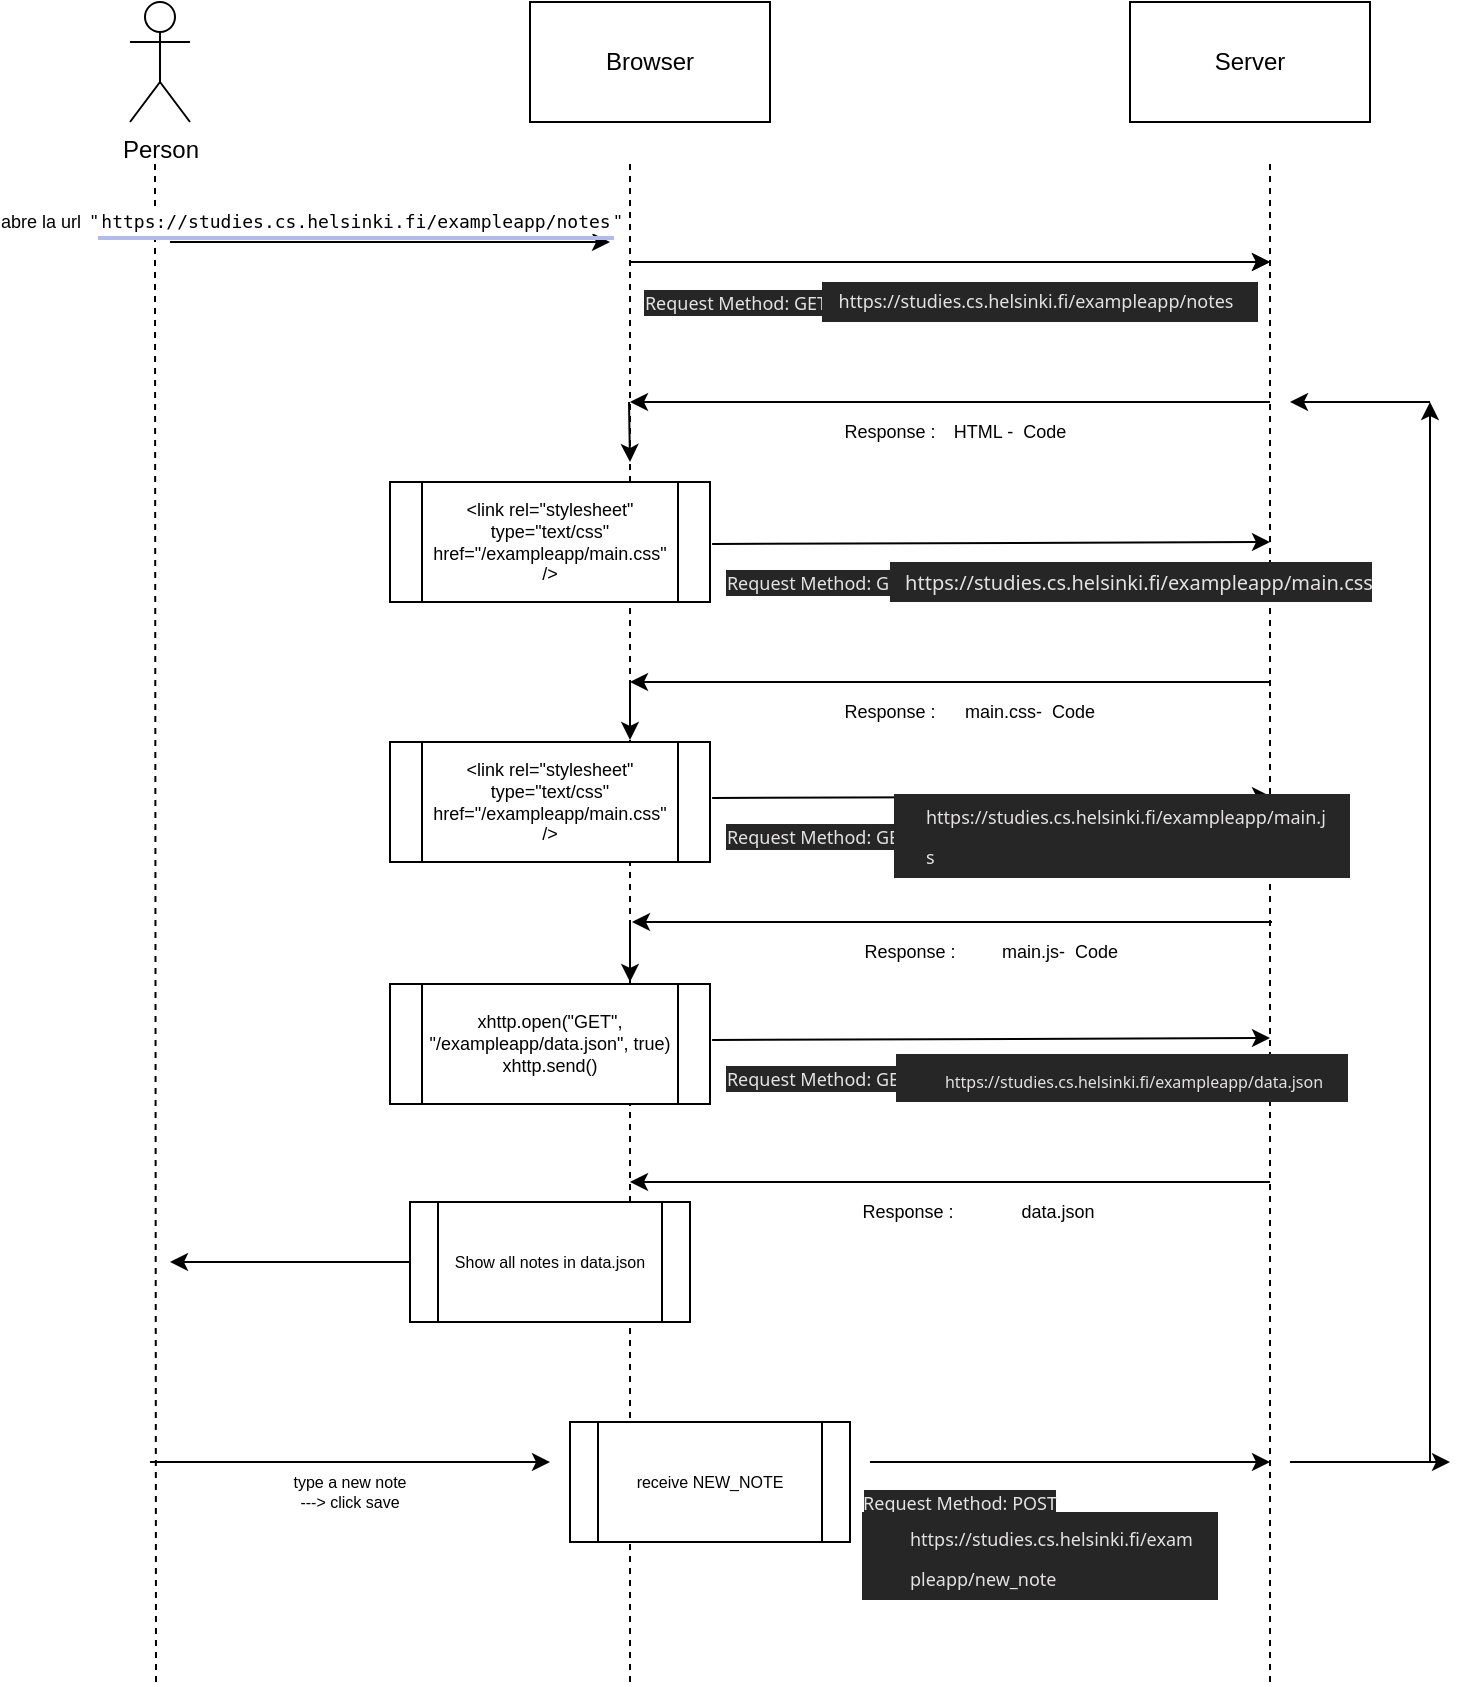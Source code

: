 <mxfile>
    <diagram id="vSHlmyo73VDuBXHP0M1O" name="Page-1">
        <mxGraphModel dx="1131" dy="825" grid="1" gridSize="10" guides="1" tooltips="1" connect="1" arrows="1" fold="1" page="1" pageScale="1" pageWidth="850" pageHeight="1100" math="0" shadow="0">
            <root>
                <mxCell id="0"/>
                <mxCell id="1" parent="0"/>
                <mxCell id="2" value="Person" style="shape=umlActor;verticalLabelPosition=bottom;verticalAlign=top;html=1;outlineConnect=0;" vertex="1" parent="1">
                    <mxGeometry x="110" y="40" width="30" height="60" as="geometry"/>
                </mxCell>
                <mxCell id="3" value="Browser" style="rounded=0;whiteSpace=wrap;html=1;" vertex="1" parent="1">
                    <mxGeometry x="310" y="40" width="120" height="60" as="geometry"/>
                </mxCell>
                <mxCell id="4" value="Server&lt;br&gt;" style="rounded=0;whiteSpace=wrap;html=1;" vertex="1" parent="1">
                    <mxGeometry x="610" y="40" width="120" height="60" as="geometry"/>
                </mxCell>
                <mxCell id="5" value="" style="endArrow=none;dashed=1;html=1;" edge="1" parent="1">
                    <mxGeometry width="50" height="50" relative="1" as="geometry">
                        <mxPoint x="123" y="880" as="sourcePoint"/>
                        <mxPoint x="122.5" y="120" as="targetPoint"/>
                        <Array as="points">
                            <mxPoint x="122.5" y="170"/>
                        </Array>
                    </mxGeometry>
                </mxCell>
                <mxCell id="6" value="" style="endArrow=none;dashed=1;html=1;" edge="1" parent="1">
                    <mxGeometry width="50" height="50" relative="1" as="geometry">
                        <mxPoint x="360" y="880" as="sourcePoint"/>
                        <mxPoint x="360" y="120" as="targetPoint"/>
                        <Array as="points">
                            <mxPoint x="360" y="170"/>
                        </Array>
                    </mxGeometry>
                </mxCell>
                <mxCell id="7" value="" style="endArrow=none;dashed=1;html=1;" edge="1" parent="1">
                    <mxGeometry width="50" height="50" relative="1" as="geometry">
                        <mxPoint x="680" y="880" as="sourcePoint"/>
                        <mxPoint x="680" y="120" as="targetPoint"/>
                        <Array as="points">
                            <mxPoint x="680" y="170"/>
                        </Array>
                    </mxGeometry>
                </mxCell>
                <mxCell id="8" value="" style="endArrow=classic;html=1;" edge="1" parent="1">
                    <mxGeometry width="50" height="50" relative="1" as="geometry">
                        <mxPoint x="130" y="160" as="sourcePoint"/>
                        <mxPoint x="350" y="160" as="targetPoint"/>
                    </mxGeometry>
                </mxCell>
                <mxCell id="9" value="abre la url&amp;nbsp; &quot;&lt;a style=&quot;box-sizing: inherit; background-color: transparent; color: var(--color-text); text-decoration-line: none; border-width: 0px 0px 2px; border-color: rgb(178, 187, 240); border-image: initial; border-style: solid; padding: 2px; font-family: &amp;quot;IBM Plex Sans&amp;quot;, monospace; font-size: 9px; text-align: left;&quot; target=&quot;_blank&quot; href=&quot;https://studies.cs.helsinki.fi/exampleapp/notes&quot;&gt;https://studies.cs.helsinki.fi/exampleapp/notes&lt;/a&gt;&quot;" style="edgeLabel;html=1;align=center;verticalAlign=middle;resizable=0;points=[];fontSize=9;spacingRight=-18;spacingLeft=2;" vertex="1" connectable="0" parent="8">
                    <mxGeometry x="0.336" y="-5" relative="1" as="geometry">
                        <mxPoint x="-87" y="-15" as="offset"/>
                    </mxGeometry>
                </mxCell>
                <mxCell id="10" value="" style="endArrow=classic;html=1;fontSize=9;" edge="1" parent="1">
                    <mxGeometry width="50" height="50" relative="1" as="geometry">
                        <mxPoint x="360" y="170" as="sourcePoint"/>
                        <mxPoint x="680" y="170" as="targetPoint"/>
                    </mxGeometry>
                </mxCell>
                <mxCell id="13" value="&lt;div style=&quot;display: flex; line-height: 20px; padding-left: 8px; gap: 12px; user-select: text; margin-top: 2px; color: rgb(228, 226, 227); font-family: system-ui, sans-serif; font-size: 9px; text-align: start; background-color: rgb(38, 38, 39);&quot; class=&quot;row&quot;&gt;&lt;div style=&quot;word-break: break-all; display: flex; align-items: center; gap: 2px; font-size: 9px;&quot; class=&quot;header-value&quot;&gt;https://studies.cs.helsinki.fi/exampleapp/notes&lt;/div&gt;&lt;div style=&quot;font-size: 9px;&quot;&gt;&lt;br style=&quot;font-size: 9px;&quot;&gt;&lt;/div&gt;&lt;/div&gt;&lt;div style=&quot;display: flex; line-height: 20px; padding-left: 8px; gap: 12px; user-select: text; color: rgb(228, 226, 227); font-family: system-ui, sans-serif; font-size: 9px; text-align: start; background-color: rgb(38, 38, 39);&quot; class=&quot;row&quot;&gt;&lt;/div&gt;" style="text;html=1;strokeColor=none;fillColor=none;align=center;verticalAlign=middle;whiteSpace=wrap;rounded=0;fontSize=9;" vertex="1" parent="1">
                    <mxGeometry x="450" y="173" width="230" height="30" as="geometry"/>
                </mxCell>
                <mxCell id="14" value="&lt;br style=&quot;&quot;&gt;&lt;span style=&quot;color: rgb(228, 226, 227); font-family: system-ui, sans-serif; text-align: start; text-transform: capitalize; background-color: rgb(38, 38, 39);&quot;&gt;Request Method&lt;/span&gt;&lt;span style=&quot;color: rgb(228, 226, 227); font-family: system-ui, sans-serif; text-align: start; text-transform: capitalize; background-color: rgb(38, 38, 39);&quot;&gt;:&amp;nbsp;&lt;/span&gt;&lt;span style=&quot;color: rgb(228, 226, 227); font-family: system-ui, sans-serif; text-align: start; background-color: rgb(38, 38, 39);&quot;&gt;GET&lt;/span&gt;" style="text;html=1;strokeColor=none;fillColor=none;align=center;verticalAlign=middle;whiteSpace=wrap;rounded=0;fontSize=9;" vertex="1" parent="1">
                    <mxGeometry x="338" y="170" width="150" height="30" as="geometry"/>
                </mxCell>
                <mxCell id="15" value="" style="endArrow=classic;html=1;fontSize=9;" edge="1" parent="1">
                    <mxGeometry width="50" height="50" relative="1" as="geometry">
                        <mxPoint x="680" y="240" as="sourcePoint"/>
                        <mxPoint x="360" y="240" as="targetPoint"/>
                    </mxGeometry>
                </mxCell>
                <mxCell id="17" value="Response :" style="text;html=1;strokeColor=none;fillColor=none;align=center;verticalAlign=middle;whiteSpace=wrap;rounded=0;fontSize=9;rotation=0;" vertex="1" parent="1">
                    <mxGeometry x="460" y="240" width="60" height="30" as="geometry"/>
                </mxCell>
                <mxCell id="18" value="HTML -&amp;nbsp; Code" style="text;html=1;strokeColor=none;fillColor=none;align=center;verticalAlign=middle;whiteSpace=wrap;rounded=0;fontSize=9;" vertex="1" parent="1">
                    <mxGeometry x="520" y="240" width="60" height="30" as="geometry"/>
                </mxCell>
                <mxCell id="19" value="&amp;lt;link rel=&quot;stylesheet&quot; type=&quot;text/css&quot; href=&quot;/exampleapp/main.css&quot; /&amp;gt;" style="shape=process;whiteSpace=wrap;html=1;backgroundOutline=1;fontSize=9;" vertex="1" parent="1">
                    <mxGeometry x="240" y="280" width="160" height="60" as="geometry"/>
                </mxCell>
                <mxCell id="22" value="" style="endArrow=classic;html=1;fontSize=9;" edge="1" parent="1">
                    <mxGeometry width="50" height="50" relative="1" as="geometry">
                        <mxPoint x="360" y="170" as="sourcePoint"/>
                        <mxPoint x="680" y="170" as="targetPoint"/>
                    </mxGeometry>
                </mxCell>
                <mxCell id="23" value="&lt;div style=&quot;display: flex; line-height: 20px; padding-left: 8px; gap: 12px; user-select: text; margin-top: 2px; color: rgb(228, 226, 227); font-family: system-ui, sans-serif; font-size: 9px; text-align: start; background-color: rgb(38, 38, 39);&quot; class=&quot;row&quot;&gt;&lt;div style=&quot;word-break: break-all; display: flex; align-items: center; gap: 2px; font-size: 9px;&quot; class=&quot;header-value&quot;&gt;https://studies.cs.helsinki.fi/exampleapp/notes&lt;/div&gt;&lt;div style=&quot;font-size: 9px;&quot;&gt;&lt;br style=&quot;font-size: 9px;&quot;&gt;&lt;/div&gt;&lt;/div&gt;&lt;div style=&quot;display: flex; line-height: 20px; padding-left: 8px; gap: 12px; user-select: text; color: rgb(228, 226, 227); font-family: system-ui, sans-serif; font-size: 9px; text-align: start; background-color: rgb(38, 38, 39);&quot; class=&quot;row&quot;&gt;&lt;/div&gt;" style="text;html=1;strokeColor=none;fillColor=none;align=center;verticalAlign=middle;whiteSpace=wrap;rounded=0;fontSize=9;" vertex="1" parent="1">
                    <mxGeometry x="450" y="173" width="230" height="30" as="geometry"/>
                </mxCell>
                <mxCell id="24" value="&lt;br style=&quot;&quot;&gt;&lt;span style=&quot;color: rgb(228, 226, 227); font-family: system-ui, sans-serif; text-align: start; text-transform: capitalize; background-color: rgb(38, 38, 39);&quot;&gt;Request Method&lt;/span&gt;&lt;span style=&quot;color: rgb(228, 226, 227); font-family: system-ui, sans-serif; text-align: start; text-transform: capitalize; background-color: rgb(38, 38, 39);&quot;&gt;:&amp;nbsp;&lt;/span&gt;&lt;span style=&quot;color: rgb(228, 226, 227); font-family: system-ui, sans-serif; text-align: start; background-color: rgb(38, 38, 39);&quot;&gt;GET&lt;/span&gt;" style="text;html=1;strokeColor=none;fillColor=none;align=center;verticalAlign=middle;whiteSpace=wrap;rounded=0;fontSize=9;" vertex="1" parent="1">
                    <mxGeometry x="379" y="310" width="150" height="30" as="geometry"/>
                </mxCell>
                <mxCell id="25" value="" style="endArrow=classic;html=1;fontSize=9;exitX=0.147;exitY=0.033;exitDx=0;exitDy=0;exitPerimeter=0;" edge="1" parent="1" source="24">
                    <mxGeometry width="50" height="50" relative="1" as="geometry">
                        <mxPoint x="410" y="310" as="sourcePoint"/>
                        <mxPoint x="680" y="310" as="targetPoint"/>
                    </mxGeometry>
                </mxCell>
                <mxCell id="26" value="&lt;div style=&quot;display: flex; line-height: 20px; padding-left: 8px; gap: 12px; user-select: text; margin-top: 2px; color: rgb(228, 226, 227); font-family: system-ui, sans-serif; font-size: 10px; text-align: start; background-color: rgb(38, 38, 39);&quot; class=&quot;row&quot;&gt;&lt;div style=&quot;font-size: 10px;&quot;&gt;&lt;span style=&quot;font-size: 10px;&quot;&gt;https://studies.cs.helsinki.fi/exampleapp/main.css&lt;/span&gt;&lt;br style=&quot;font-size: 10px;&quot;&gt;&lt;/div&gt;&lt;/div&gt;&lt;div style=&quot;display: flex; line-height: 20px; padding-left: 8px; gap: 12px; user-select: text; color: rgb(228, 226, 227); font-family: system-ui, sans-serif; font-size: 10px; text-align: start; background-color: rgb(38, 38, 39);&quot; class=&quot;row&quot;&gt;&lt;/div&gt;" style="text;html=1;strokeColor=none;fillColor=none;align=center;verticalAlign=middle;whiteSpace=wrap;rounded=0;fontSize=10;" vertex="1" parent="1">
                    <mxGeometry x="500" y="313" width="221" height="30" as="geometry"/>
                </mxCell>
                <mxCell id="27" value="" style="endArrow=classic;html=1;fontSize=9;" edge="1" parent="1">
                    <mxGeometry width="50" height="50" relative="1" as="geometry">
                        <mxPoint x="680" y="380" as="sourcePoint"/>
                        <mxPoint x="360" y="380" as="targetPoint"/>
                    </mxGeometry>
                </mxCell>
                <mxCell id="28" value="&amp;lt;link rel=&quot;stylesheet&quot; type=&quot;text/css&quot; href=&quot;/exampleapp/main.css&quot; /&amp;gt;" style="shape=process;whiteSpace=wrap;html=1;backgroundOutline=1;fontSize=9;" vertex="1" parent="1">
                    <mxGeometry x="240" y="410" width="160" height="60" as="geometry"/>
                </mxCell>
                <mxCell id="29" value="Response :" style="text;html=1;strokeColor=none;fillColor=none;align=center;verticalAlign=middle;whiteSpace=wrap;rounded=0;fontSize=9;rotation=0;" vertex="1" parent="1">
                    <mxGeometry x="460" y="380" width="60" height="30" as="geometry"/>
                </mxCell>
                <mxCell id="30" value="main.css-&amp;nbsp; Code" style="text;html=1;strokeColor=none;fillColor=none;align=center;verticalAlign=middle;whiteSpace=wrap;rounded=0;fontSize=9;" vertex="1" parent="1">
                    <mxGeometry x="520" y="380" width="80" height="30" as="geometry"/>
                </mxCell>
                <mxCell id="31" value="" style="endArrow=classic;html=1;fontSize=10;" edge="1" parent="1">
                    <mxGeometry width="50" height="50" relative="1" as="geometry">
                        <mxPoint x="360" y="379" as="sourcePoint"/>
                        <mxPoint x="360" y="409" as="targetPoint"/>
                    </mxGeometry>
                </mxCell>
                <mxCell id="33" value="" style="endArrow=classic;html=1;fontSize=10;" edge="1" parent="1">
                    <mxGeometry width="50" height="50" relative="1" as="geometry">
                        <mxPoint x="359.5" y="240" as="sourcePoint"/>
                        <mxPoint x="360" y="270" as="targetPoint"/>
                    </mxGeometry>
                </mxCell>
                <mxCell id="34" value="&lt;br style=&quot;&quot;&gt;&lt;span style=&quot;color: rgb(228, 226, 227); font-family: system-ui, sans-serif; text-align: start; text-transform: capitalize; background-color: rgb(38, 38, 39);&quot;&gt;Request Method&lt;/span&gt;&lt;span style=&quot;color: rgb(228, 226, 227); font-family: system-ui, sans-serif; text-align: start; text-transform: capitalize; background-color: rgb(38, 38, 39);&quot;&gt;:&amp;nbsp;&lt;/span&gt;&lt;span style=&quot;color: rgb(228, 226, 227); font-family: system-ui, sans-serif; text-align: start; background-color: rgb(38, 38, 39);&quot;&gt;GET&lt;/span&gt;" style="text;html=1;strokeColor=none;fillColor=none;align=center;verticalAlign=middle;whiteSpace=wrap;rounded=0;fontSize=9;" vertex="1" parent="1">
                    <mxGeometry x="379" y="437" width="150" height="30" as="geometry"/>
                </mxCell>
                <mxCell id="35" value="" style="endArrow=classic;html=1;fontSize=9;exitX=0.147;exitY=0.033;exitDx=0;exitDy=0;exitPerimeter=0;" edge="1" parent="1" source="34">
                    <mxGeometry width="50" height="50" relative="1" as="geometry">
                        <mxPoint x="410" y="437" as="sourcePoint"/>
                        <mxPoint x="680" y="437" as="targetPoint"/>
                    </mxGeometry>
                </mxCell>
                <mxCell id="36" value="&lt;div style=&quot;display: flex; line-height: 20px; padding-left: 8px; gap: 12px; user-select: text; margin-top: 2px; color: rgb(228, 226, 227); font-family: system-ui, sans-serif; font-size: 10px; text-align: start; background-color: rgb(38, 38, 39);&quot; class=&quot;row&quot;&gt;&lt;div style=&quot;font-size: 10px;&quot;&gt;&lt;div style=&quot;display: flex; line-height: 20px; padding-left: 8px; gap: 12px; user-select: text; margin-top: 2px; font-size: 9px;&quot; class=&quot;row&quot;&gt;&lt;div style=&quot;word-break: break-all; display: flex; align-items: center; gap: 2px;&quot; class=&quot;header-value&quot;&gt;https://studies.cs.helsinki.fi/exampleapp/main.js&lt;/div&gt;&lt;div&gt;&lt;br&gt;&lt;/div&gt;&lt;/div&gt;&lt;div style=&quot;display: flex; line-height: 20px; padding-left: 8px; gap: 12px; user-select: text; font-size: 12px;&quot; class=&quot;row&quot;&gt;&lt;/div&gt;&lt;/div&gt;&lt;/div&gt;&lt;div style=&quot;display: flex; line-height: 20px; padding-left: 8px; gap: 12px; user-select: text; color: rgb(228, 226, 227); font-family: system-ui, sans-serif; font-size: 10px; text-align: start; background-color: rgb(38, 38, 39);&quot; class=&quot;row&quot;&gt;&lt;/div&gt;" style="text;html=1;strokeColor=none;fillColor=none;align=center;verticalAlign=middle;whiteSpace=wrap;rounded=0;fontSize=10;" vertex="1" parent="1">
                    <mxGeometry x="491" y="440" width="230" height="30" as="geometry"/>
                </mxCell>
                <mxCell id="37" value="" style="endArrow=classic;html=1;fontSize=9;" edge="1" parent="1">
                    <mxGeometry width="50" height="50" relative="1" as="geometry">
                        <mxPoint x="681" y="500" as="sourcePoint"/>
                        <mxPoint x="361" y="500" as="targetPoint"/>
                    </mxGeometry>
                </mxCell>
                <mxCell id="38" value="Response :" style="text;html=1;strokeColor=none;fillColor=none;align=center;verticalAlign=middle;whiteSpace=wrap;rounded=0;fontSize=9;rotation=0;" vertex="1" parent="1">
                    <mxGeometry x="470" y="500" width="60" height="30" as="geometry"/>
                </mxCell>
                <mxCell id="39" value="main.js-&amp;nbsp; Code" style="text;html=1;strokeColor=none;fillColor=none;align=center;verticalAlign=middle;whiteSpace=wrap;rounded=0;fontSize=9;" vertex="1" parent="1">
                    <mxGeometry x="530" y="500" width="90" height="30" as="geometry"/>
                </mxCell>
                <mxCell id="40" value="&lt;div&gt;xhttp.open(&quot;GET&quot;, &quot;/exampleapp/data.json&quot;, true)&lt;/div&gt;&lt;div&gt;xhttp.send()&lt;/div&gt;" style="shape=process;whiteSpace=wrap;html=1;backgroundOutline=1;fontSize=9;" vertex="1" parent="1">
                    <mxGeometry x="240" y="531" width="160" height="60" as="geometry"/>
                </mxCell>
                <mxCell id="41" value="" style="endArrow=classic;html=1;fontSize=10;" edge="1" parent="1">
                    <mxGeometry width="50" height="50" relative="1" as="geometry">
                        <mxPoint x="360" y="500" as="sourcePoint"/>
                        <mxPoint x="360" y="530" as="targetPoint"/>
                    </mxGeometry>
                </mxCell>
                <mxCell id="42" value="&lt;br style=&quot;&quot;&gt;&lt;span style=&quot;color: rgb(228, 226, 227); font-family: system-ui, sans-serif; text-align: start; text-transform: capitalize; background-color: rgb(38, 38, 39);&quot;&gt;Request Method&lt;/span&gt;&lt;span style=&quot;color: rgb(228, 226, 227); font-family: system-ui, sans-serif; text-align: start; text-transform: capitalize; background-color: rgb(38, 38, 39);&quot;&gt;:&amp;nbsp;&lt;/span&gt;&lt;span style=&quot;color: rgb(228, 226, 227); font-family: system-ui, sans-serif; text-align: start; background-color: rgb(38, 38, 39);&quot;&gt;GET&lt;/span&gt;" style="text;html=1;strokeColor=none;fillColor=none;align=center;verticalAlign=middle;whiteSpace=wrap;rounded=0;fontSize=9;" vertex="1" parent="1">
                    <mxGeometry x="379" y="558" width="150" height="30" as="geometry"/>
                </mxCell>
                <mxCell id="43" value="" style="endArrow=classic;html=1;fontSize=9;exitX=0.147;exitY=0.033;exitDx=0;exitDy=0;exitPerimeter=0;" edge="1" parent="1" source="42">
                    <mxGeometry width="50" height="50" relative="1" as="geometry">
                        <mxPoint x="410" y="558" as="sourcePoint"/>
                        <mxPoint x="680" y="558" as="targetPoint"/>
                    </mxGeometry>
                </mxCell>
                <mxCell id="44" value="&lt;div style=&quot;display: flex; line-height: 20px; padding-left: 8px; gap: 12px; user-select: text; margin-top: 2px; color: rgb(228, 226, 227); font-family: system-ui, sans-serif; font-size: 10px; text-align: start; background-color: rgb(38, 38, 39);&quot; class=&quot;row&quot;&gt;&lt;div style=&quot;font-size: 10px;&quot;&gt;&lt;div style=&quot;display: flex; line-height: 20px; padding-left: 8px; gap: 12px; user-select: text; margin-top: 2px; font-size: 9px;&quot; class=&quot;row&quot;&gt;&lt;div&gt;&lt;div style=&quot;display: flex; line-height: 20px; padding-left: 8px; gap: 12px; user-select: text; margin-top: 2px; font-size: 8px;&quot; class=&quot;row&quot;&gt;&lt;div style=&quot;word-break: break-all; display: flex; align-items: center; gap: 2px;&quot; class=&quot;header-value&quot;&gt;https://studies.cs.helsinki.fi/exampleapp/data.json&lt;/div&gt;&lt;div&gt;&lt;br&gt;&lt;/div&gt;&lt;/div&gt;&lt;div style=&quot;display: flex; line-height: 20px; padding-left: 8px; gap: 12px; user-select: text; font-size: 12px;&quot; class=&quot;row&quot;&gt;&lt;/div&gt;&lt;/div&gt;&lt;/div&gt;&lt;div style=&quot;display: flex; line-height: 20px; padding-left: 8px; gap: 12px; user-select: text; font-size: 12px;&quot; class=&quot;row&quot;&gt;&lt;/div&gt;&lt;/div&gt;&lt;/div&gt;&lt;div style=&quot;display: flex; line-height: 20px; padding-left: 8px; gap: 12px; user-select: text; color: rgb(228, 226, 227); font-family: system-ui, sans-serif; font-size: 10px; text-align: start; background-color: rgb(38, 38, 39);&quot; class=&quot;row&quot;&gt;&lt;/div&gt;" style="text;html=1;strokeColor=none;fillColor=none;align=center;verticalAlign=middle;whiteSpace=wrap;rounded=0;fontSize=10;" vertex="1" parent="1">
                    <mxGeometry x="491" y="561" width="230" height="30" as="geometry"/>
                </mxCell>
                <mxCell id="45" value="" style="endArrow=classic;html=1;fontSize=9;" edge="1" parent="1">
                    <mxGeometry width="50" height="50" relative="1" as="geometry">
                        <mxPoint x="680" y="630" as="sourcePoint"/>
                        <mxPoint x="360" y="630" as="targetPoint"/>
                    </mxGeometry>
                </mxCell>
                <mxCell id="46" value="Response :" style="text;html=1;strokeColor=none;fillColor=none;align=center;verticalAlign=middle;whiteSpace=wrap;rounded=0;fontSize=9;rotation=0;" vertex="1" parent="1">
                    <mxGeometry x="469" y="630" width="60" height="30" as="geometry"/>
                </mxCell>
                <mxCell id="47" value="data.json" style="text;html=1;strokeColor=none;fillColor=none;align=center;verticalAlign=middle;whiteSpace=wrap;rounded=0;fontSize=9;" vertex="1" parent="1">
                    <mxGeometry x="529" y="630" width="90" height="30" as="geometry"/>
                </mxCell>
                <mxCell id="48" value="Show all notes in data.json" style="shape=process;whiteSpace=wrap;html=1;backgroundOutline=1;fontSize=8;" vertex="1" parent="1">
                    <mxGeometry x="250" y="640" width="140" height="60" as="geometry"/>
                </mxCell>
                <mxCell id="49" value="" style="endArrow=classic;html=1;fontSize=8;exitX=0;exitY=0.5;exitDx=0;exitDy=0;" edge="1" parent="1" source="48">
                    <mxGeometry width="50" height="50" relative="1" as="geometry">
                        <mxPoint x="240" y="670" as="sourcePoint"/>
                        <mxPoint x="130" y="670" as="targetPoint"/>
                    </mxGeometry>
                </mxCell>
                <mxCell id="50" value="" style="endArrow=classic;html=1;fontSize=8;" edge="1" parent="1">
                    <mxGeometry width="50" height="50" relative="1" as="geometry">
                        <mxPoint x="120" y="770" as="sourcePoint"/>
                        <mxPoint x="320" y="770" as="targetPoint"/>
                    </mxGeometry>
                </mxCell>
                <mxCell id="52" value="type a new note ---&amp;gt; click save" style="text;html=1;strokeColor=none;fillColor=none;align=center;verticalAlign=middle;whiteSpace=wrap;rounded=0;fontSize=8;" vertex="1" parent="1">
                    <mxGeometry x="190" y="770" width="60" height="30" as="geometry"/>
                </mxCell>
                <mxCell id="53" value="receive NEW_NOTE" style="shape=process;whiteSpace=wrap;html=1;backgroundOutline=1;fontSize=8;" vertex="1" parent="1">
                    <mxGeometry x="330" y="750" width="140" height="60" as="geometry"/>
                </mxCell>
                <mxCell id="55" value="" style="endArrow=classic;html=1;fontSize=8;" edge="1" parent="1">
                    <mxGeometry width="50" height="50" relative="1" as="geometry">
                        <mxPoint x="480" y="770" as="sourcePoint"/>
                        <mxPoint x="680" y="770" as="targetPoint"/>
                    </mxGeometry>
                </mxCell>
                <mxCell id="57" value="&lt;br style=&quot;&quot;&gt;&lt;span style=&quot;color: rgb(228, 226, 227); font-family: system-ui, sans-serif; text-align: start; text-transform: capitalize; background-color: rgb(38, 38, 39);&quot;&gt;Request Method&lt;/span&gt;&lt;span style=&quot;color: rgb(228, 226, 227); font-family: system-ui, sans-serif; text-align: start; text-transform: capitalize; background-color: rgb(38, 38, 39);&quot;&gt;:&amp;nbsp;&lt;/span&gt;&lt;span style=&quot;color: rgb(228, 226, 227); font-family: system-ui, sans-serif; text-align: start; background-color: rgb(38, 38, 39);&quot;&gt;POST&lt;/span&gt;" style="text;html=1;strokeColor=none;fillColor=none;align=center;verticalAlign=middle;whiteSpace=wrap;rounded=0;fontSize=9;" vertex="1" parent="1">
                    <mxGeometry x="470" y="770" width="110" height="30" as="geometry"/>
                </mxCell>
                <mxCell id="58" value="&lt;div style=&quot;display: flex; line-height: 20px; padding-left: 8px; gap: 12px; user-select: text; margin-top: 2px; color: rgb(228, 226, 227); font-family: system-ui, sans-serif; font-size: 10px; text-align: start; background-color: rgb(38, 38, 39);&quot; class=&quot;row&quot;&gt;&lt;div style=&quot;font-size: 10px;&quot;&gt;&lt;div style=&quot;display: flex; line-height: 20px; padding-left: 8px; gap: 12px; user-select: text; margin-top: 2px; font-size: 9px;&quot; class=&quot;row&quot;&gt;&lt;div&gt;&lt;div style=&quot;display: flex; line-height: 20px; padding-left: 8px; gap: 12px; user-select: text; margin-top: 2px;&quot; class=&quot;row&quot;&gt;&lt;div style=&quot;word-break: break-all; display: flex; align-items: center; gap: 2px;&quot; class=&quot;header-value&quot;&gt;https://studies.cs.helsinki.fi/exampleapp/new_note&lt;/div&gt;&lt;div&gt;&lt;br&gt;&lt;/div&gt;&lt;/div&gt;&lt;div style=&quot;display: flex; line-height: 20px; padding-left: 8px; gap: 12px; user-select: text; font-size: 12px;&quot; class=&quot;row&quot;&gt;&lt;/div&gt;&lt;/div&gt;&lt;/div&gt;&lt;div style=&quot;display: flex; line-height: 20px; padding-left: 8px; gap: 12px; user-select: text; font-size: 12px;&quot; class=&quot;row&quot;&gt;&lt;/div&gt;&lt;/div&gt;&lt;/div&gt;&lt;div style=&quot;display: flex; line-height: 20px; padding-left: 8px; gap: 12px; user-select: text; color: rgb(228, 226, 227); font-family: system-ui, sans-serif; font-size: 10px; text-align: start; background-color: rgb(38, 38, 39);&quot; class=&quot;row&quot;&gt;&lt;/div&gt;" style="text;html=1;strokeColor=none;fillColor=none;align=center;verticalAlign=middle;whiteSpace=wrap;rounded=0;fontSize=10;" vertex="1" parent="1">
                    <mxGeometry x="475" y="800" width="180" height="30" as="geometry"/>
                </mxCell>
                <mxCell id="59" value="" style="endArrow=classic;html=1;fontSize=9;" edge="1" parent="1">
                    <mxGeometry width="50" height="50" relative="1" as="geometry">
                        <mxPoint x="690" y="770" as="sourcePoint"/>
                        <mxPoint x="770" y="770" as="targetPoint"/>
                    </mxGeometry>
                </mxCell>
                <mxCell id="60" value="" style="endArrow=classic;html=1;fontSize=9;" edge="1" parent="1">
                    <mxGeometry width="50" height="50" relative="1" as="geometry">
                        <mxPoint x="760" y="770" as="sourcePoint"/>
                        <mxPoint x="760" y="240" as="targetPoint"/>
                    </mxGeometry>
                </mxCell>
                <mxCell id="61" value="" style="endArrow=classic;html=1;fontSize=9;" edge="1" parent="1">
                    <mxGeometry width="50" height="50" relative="1" as="geometry">
                        <mxPoint x="760" y="240" as="sourcePoint"/>
                        <mxPoint x="690" y="240" as="targetPoint"/>
                    </mxGeometry>
                </mxCell>
            </root>
        </mxGraphModel>
    </diagram>
</mxfile>